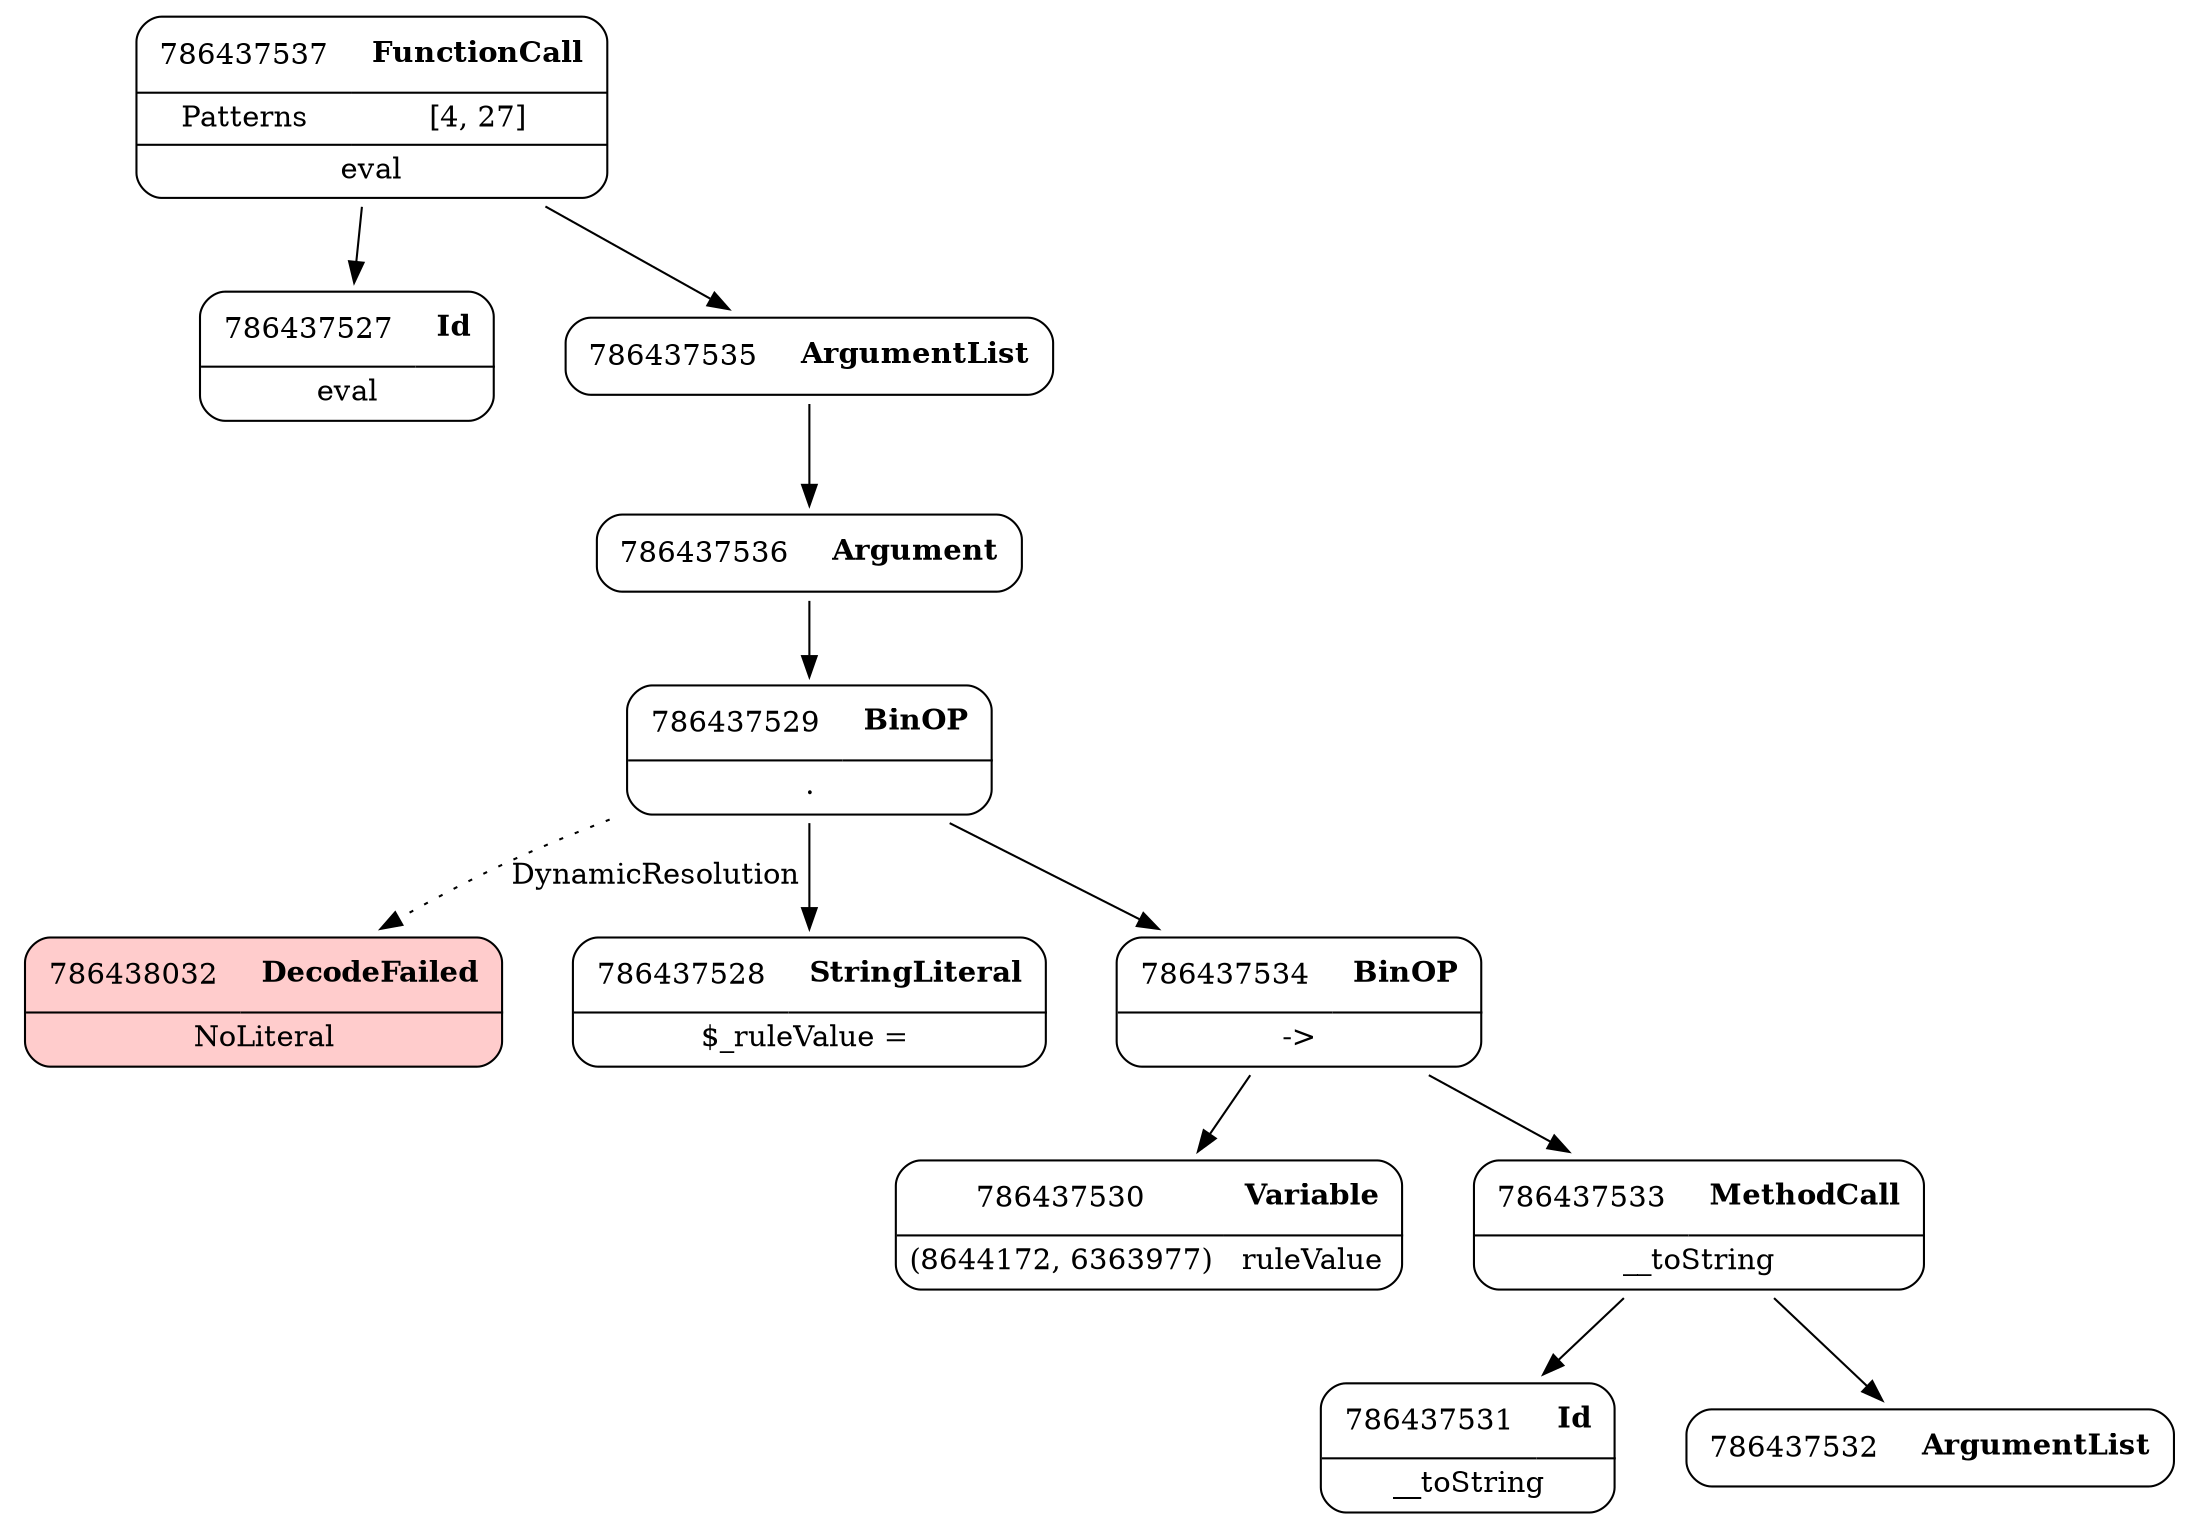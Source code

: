 digraph ast {
node [shape=none];
786437536 [label=<<TABLE border='1' cellspacing='0' cellpadding='10' style='rounded' ><TR><TD border='0'>786437536</TD><TD border='0'><B>Argument</B></TD></TR></TABLE>>];
786437536 -> 786437529 [weight=2];
786438032 [label=<<TABLE border='1' cellspacing='0' cellpadding='10' style='rounded' bgcolor='#FFCCCC' ><TR><TD border='0'>786438032</TD><TD border='0'><B>DecodeFailed</B></TD></TR><HR/><TR><TD border='0' cellpadding='5' colspan='2'>NoLiteral</TD></TR></TABLE>>];
786437537 [label=<<TABLE border='1' cellspacing='0' cellpadding='10' style='rounded' ><TR><TD border='0'>786437537</TD><TD border='0'><B>FunctionCall</B></TD></TR><HR/><TR><TD border='0' cellpadding='5'>Patterns</TD><TD border='0' cellpadding='5'>[4, 27]</TD></TR><HR/><TR><TD border='0' cellpadding='5' colspan='2'>eval</TD></TR></TABLE>>];
786437537 -> 786437527 [weight=2];
786437537 -> 786437535 [weight=2];
786437527 [label=<<TABLE border='1' cellspacing='0' cellpadding='10' style='rounded' ><TR><TD border='0'>786437527</TD><TD border='0'><B>Id</B></TD></TR><HR/><TR><TD border='0' cellpadding='5' colspan='2'>eval</TD></TR></TABLE>>];
786437528 [label=<<TABLE border='1' cellspacing='0' cellpadding='10' style='rounded' ><TR><TD border='0'>786437528</TD><TD border='0'><B>StringLiteral</B></TD></TR><HR/><TR><TD border='0' cellpadding='5' colspan='2'>$_ruleValue = </TD></TR></TABLE>>];
786437529 [label=<<TABLE border='1' cellspacing='0' cellpadding='10' style='rounded' ><TR><TD border='0'>786437529</TD><TD border='0'><B>BinOP</B></TD></TR><HR/><TR><TD border='0' cellpadding='5' colspan='2'>.</TD></TR></TABLE>>];
786437529 -> 786437528 [weight=2];
786437529 -> 786437534 [weight=2];
786437529 -> 786438032 [style=dotted,label=DynamicResolution];
786437530 [label=<<TABLE border='1' cellspacing='0' cellpadding='10' style='rounded' ><TR><TD border='0'>786437530</TD><TD border='0'><B>Variable</B></TD></TR><HR/><TR><TD border='0' cellpadding='5'>(8644172, 6363977)</TD><TD border='0' cellpadding='5'>ruleValue</TD></TR></TABLE>>];
786437531 [label=<<TABLE border='1' cellspacing='0' cellpadding='10' style='rounded' ><TR><TD border='0'>786437531</TD><TD border='0'><B>Id</B></TD></TR><HR/><TR><TD border='0' cellpadding='5' colspan='2'>__toString</TD></TR></TABLE>>];
786437532 [label=<<TABLE border='1' cellspacing='0' cellpadding='10' style='rounded' ><TR><TD border='0'>786437532</TD><TD border='0'><B>ArgumentList</B></TD></TR></TABLE>>];
786437533 [label=<<TABLE border='1' cellspacing='0' cellpadding='10' style='rounded' ><TR><TD border='0'>786437533</TD><TD border='0'><B>MethodCall</B></TD></TR><HR/><TR><TD border='0' cellpadding='5' colspan='2'>__toString</TD></TR></TABLE>>];
786437533 -> 786437531 [weight=2];
786437533 -> 786437532 [weight=2];
786437534 [label=<<TABLE border='1' cellspacing='0' cellpadding='10' style='rounded' ><TR><TD border='0'>786437534</TD><TD border='0'><B>BinOP</B></TD></TR><HR/><TR><TD border='0' cellpadding='5' colspan='2'>-&gt;</TD></TR></TABLE>>];
786437534 -> 786437530 [weight=2];
786437534 -> 786437533 [weight=2];
786437535 [label=<<TABLE border='1' cellspacing='0' cellpadding='10' style='rounded' ><TR><TD border='0'>786437535</TD><TD border='0'><B>ArgumentList</B></TD></TR></TABLE>>];
786437535 -> 786437536 [weight=2];
}
